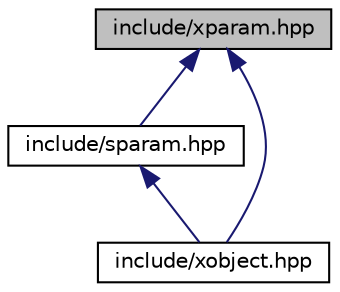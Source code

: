 digraph "include/xparam.hpp"
{
 // LATEX_PDF_SIZE
  edge [fontname="Helvetica",fontsize="10",labelfontname="Helvetica",labelfontsize="10"];
  node [fontname="Helvetica",fontsize="10",shape=record];
  Node1 [label="include/xparam.hpp",height=0.2,width=0.4,color="black", fillcolor="grey75", style="filled", fontcolor="black",tooltip=" "];
  Node1 -> Node2 [dir="back",color="midnightblue",fontsize="10",style="solid",fontname="Helvetica"];
  Node2 [label="include/sparam.hpp",height=0.2,width=0.4,color="black", fillcolor="white", style="filled",URL="$sparam_8hpp.html",tooltip=" "];
  Node2 -> Node3 [dir="back",color="midnightblue",fontsize="10",style="solid",fontname="Helvetica"];
  Node3 [label="include/xobject.hpp",height=0.2,width=0.4,color="black", fillcolor="white", style="filled",URL="$xobject_8hpp.html",tooltip=" "];
  Node1 -> Node3 [dir="back",color="midnightblue",fontsize="10",style="solid",fontname="Helvetica"];
}
